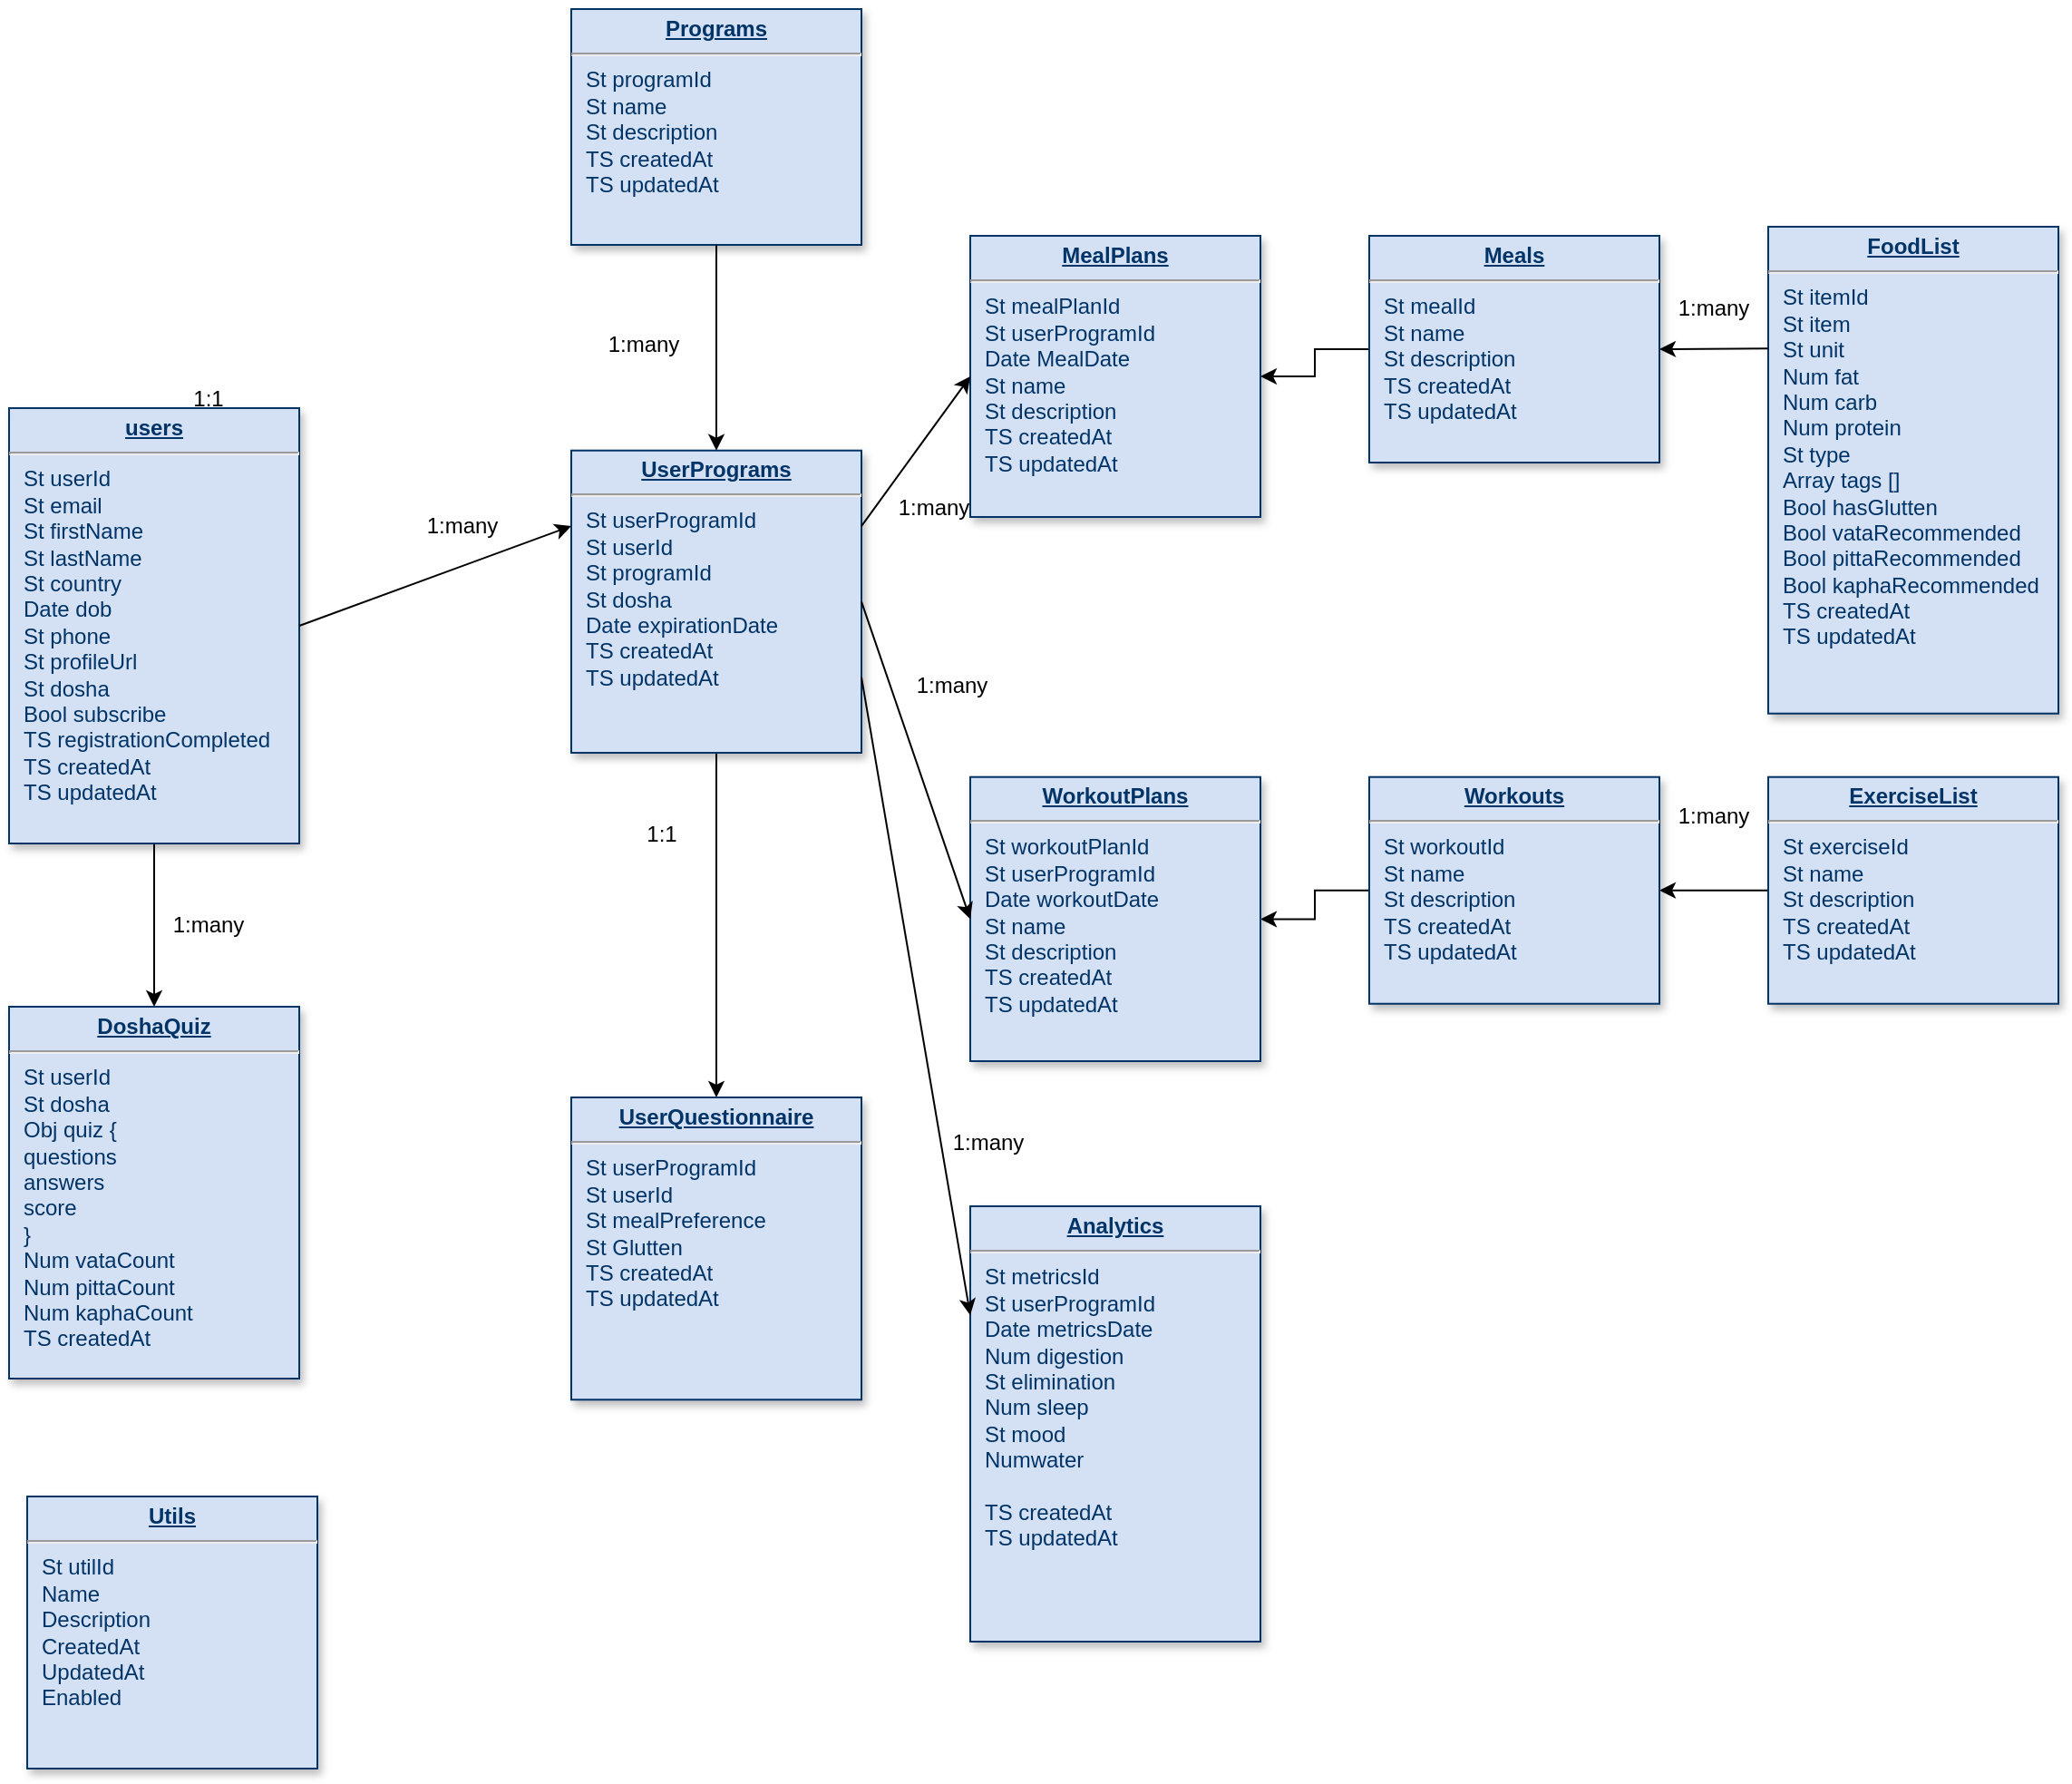 <mxfile version="16.6.6" type="github">
  <diagram name="Page-1" id="efa7a0a1-bf9b-a30e-e6df-94a7791c09e9">
    <mxGraphModel dx="1194" dy="602" grid="1" gridSize="10" guides="1" tooltips="1" connect="1" arrows="1" fold="1" page="1" pageScale="1" pageWidth="826" pageHeight="1169" background="none" math="0" shadow="0">
      <root>
        <mxCell id="0" />
        <mxCell id="1" parent="0" />
        <mxCell id="19" value="&lt;p style=&quot;margin: 0px ; margin-top: 4px ; text-align: center ; text-decoration: underline&quot;&gt;&lt;b&gt;FoodList&lt;/b&gt;&lt;/p&gt;&lt;hr&gt;&lt;p style=&quot;margin: 0px ; margin-left: 8px&quot;&gt;St itemId&lt;/p&gt;&lt;p style=&quot;margin: 0px ; margin-left: 8px&quot;&gt;St item&lt;br&gt;St unit&lt;/p&gt;&lt;p style=&quot;margin: 0px ; margin-left: 8px&quot;&gt;Num fat&lt;/p&gt;&lt;p style=&quot;margin: 0px ; margin-left: 8px&quot;&gt;Num carb&lt;/p&gt;&lt;p style=&quot;margin: 0px ; margin-left: 8px&quot;&gt;Num protein&lt;/p&gt;&lt;p style=&quot;margin: 0px ; margin-left: 8px&quot;&gt;St type&lt;/p&gt;&lt;p style=&quot;margin: 0px ; margin-left: 8px&quot;&gt;Array tags []&lt;/p&gt;&lt;p style=&quot;margin: 0px ; margin-left: 8px&quot;&gt;Bool hasGlutten&lt;/p&gt;&lt;p style=&quot;margin: 0px ; margin-left: 8px&quot;&gt;Bool vataRecommended&lt;/p&gt;&lt;p style=&quot;margin: 0px ; margin-left: 8px&quot;&gt;Bool pittaRecommended&lt;/p&gt;&lt;p style=&quot;margin: 0px ; margin-left: 8px&quot;&gt;Bool kaphaRecommended&lt;/p&gt;&lt;p style=&quot;margin: 0px ; margin-left: 8px&quot;&gt;TS createdAt&lt;/p&gt;&lt;p style=&quot;margin: 0px ; margin-left: 8px&quot;&gt;TS updatedAt&lt;/p&gt;" style="verticalAlign=top;align=left;overflow=fill;fontSize=12;fontFamily=Helvetica;html=1;strokeColor=#003366;shadow=1;fillColor=#D4E1F5;fontColor=#003366" parent="1" vertex="1">
          <mxGeometry x="1010" y="150" width="160" height="268.36" as="geometry" />
        </mxCell>
        <mxCell id="ca0dttrUEy-lh3DH5TVb-64" value="" style="edgeStyle=orthogonalEdgeStyle;rounded=0;orthogonalLoop=1;jettySize=auto;html=1;" parent="1" source="20" target="ca0dttrUEy-lh3DH5TVb-63" edge="1">
          <mxGeometry relative="1" as="geometry" />
        </mxCell>
        <mxCell id="20" value="&lt;p style=&quot;margin: 0px ; margin-top: 4px ; text-align: center ; text-decoration: underline&quot;&gt;&lt;strong&gt;ExerciseList&lt;/strong&gt;&lt;/p&gt;&lt;hr&gt;&lt;p style=&quot;margin: 0px ; margin-left: 8px&quot;&gt;St exerciseId&lt;/p&gt;&lt;p style=&quot;margin: 0px ; margin-left: 8px&quot;&gt;St name&lt;/p&gt;&lt;p style=&quot;margin: 0px ; margin-left: 8px&quot;&gt;St description&lt;/p&gt;&lt;p style=&quot;margin: 0px ; margin-left: 8px&quot;&gt;TS createdAt&lt;/p&gt;&lt;p style=&quot;margin: 0px ; margin-left: 8px&quot;&gt;TS updatedAt&lt;/p&gt;&lt;p style=&quot;margin: 0px ; margin-left: 8px&quot;&gt;&lt;br&gt;&lt;/p&gt;" style="verticalAlign=top;align=left;overflow=fill;fontSize=12;fontFamily=Helvetica;html=1;strokeColor=#003366;shadow=1;fillColor=#D4E1F5;fontColor=#003366" parent="1" vertex="1">
          <mxGeometry x="1010" y="453.36" width="160" height="125" as="geometry" />
        </mxCell>
        <mxCell id="XQD2ef4X6ijrb7glpGXQ-118" value="" style="edgeStyle=orthogonalEdgeStyle;rounded=0;orthogonalLoop=1;jettySize=auto;html=1;" parent="1" source="21" target="XQD2ef4X6ijrb7glpGXQ-117" edge="1">
          <mxGeometry relative="1" as="geometry" />
        </mxCell>
        <mxCell id="21" value="&lt;p style=&quot;margin: 0px ; margin-top: 4px ; text-align: center ; text-decoration: underline&quot;&gt;&lt;strong&gt;users&lt;/strong&gt;&lt;/p&gt;&lt;hr&gt;&lt;p style=&quot;margin: 0px ; margin-left: 8px&quot;&gt;St userId&lt;/p&gt;&lt;p style=&quot;margin: 0px ; margin-left: 8px&quot;&gt;St email&lt;/p&gt;&lt;p style=&quot;margin: 0px ; margin-left: 8px&quot;&gt;St firstName&lt;/p&gt;&lt;p style=&quot;margin: 0px ; margin-left: 8px&quot;&gt;St lastName&lt;/p&gt;&lt;p style=&quot;margin: 0px ; margin-left: 8px&quot;&gt;St country&lt;/p&gt;&lt;p style=&quot;margin: 0px ; margin-left: 8px&quot;&gt;Date dob&lt;/p&gt;&lt;p style=&quot;margin: 0px ; margin-left: 8px&quot;&gt;St phone&lt;/p&gt;&lt;p style=&quot;margin: 0px ; margin-left: 8px&quot;&gt;St profileUrl&lt;/p&gt;&lt;p style=&quot;margin: 0px ; margin-left: 8px&quot;&gt;St dosha&lt;/p&gt;&lt;p style=&quot;margin: 0px ; margin-left: 8px&quot;&gt;Bool subscribe&lt;/p&gt;&lt;p style=&quot;margin: 0px ; margin-left: 8px&quot;&gt;TS registrationCompleted&lt;/p&gt;&lt;p style=&quot;margin: 0px ; margin-left: 8px&quot;&gt;TS createdAt&lt;/p&gt;&lt;p style=&quot;margin: 0px ; margin-left: 8px&quot;&gt;TS updatedAt&lt;/p&gt;" style="verticalAlign=top;align=left;overflow=fill;fontSize=12;fontFamily=Helvetica;html=1;strokeColor=#003366;shadow=1;fillColor=#D4E1F5;fontColor=#003366" parent="1" vertex="1">
          <mxGeometry x="40" y="250" width="160" height="240" as="geometry" />
        </mxCell>
        <mxCell id="24" value="&lt;p style=&quot;margin: 0px ; margin-top: 4px ; text-align: center ; text-decoration: underline&quot;&gt;&lt;strong&gt;Utils&lt;/strong&gt;&lt;/p&gt;&lt;hr&gt;&lt;p style=&quot;margin: 0px ; margin-left: 8px&quot;&gt;St utilId&lt;/p&gt;&lt;p style=&quot;margin: 0px ; margin-left: 8px&quot;&gt;Name&lt;/p&gt;&lt;p style=&quot;margin: 0px ; margin-left: 8px&quot;&gt;Description&lt;/p&gt;&lt;p style=&quot;margin: 0px ; margin-left: 8px&quot;&gt;CreatedAt&lt;/p&gt;&lt;p style=&quot;margin: 0px ; margin-left: 8px&quot;&gt;UpdatedAt&lt;/p&gt;&lt;p style=&quot;margin: 0px ; margin-left: 8px&quot;&gt;Enabled&lt;/p&gt;" style="verticalAlign=top;align=left;overflow=fill;fontSize=12;fontFamily=Helvetica;html=1;strokeColor=#003366;shadow=1;fillColor=#D4E1F5;fontColor=#003366" parent="1" vertex="1">
          <mxGeometry x="50.0" y="850.0" width="160" height="150" as="geometry" />
        </mxCell>
        <mxCell id="XQD2ef4X6ijrb7glpGXQ-117" value="&lt;p style=&quot;margin: 0px ; margin-top: 4px ; text-align: center ; text-decoration: underline&quot;&gt;&lt;strong&gt;DoshaQuiz&lt;/strong&gt;&lt;/p&gt;&lt;hr&gt;&lt;p style=&quot;margin: 0px ; margin-left: 8px&quot;&gt;St userId&lt;/p&gt;&lt;p style=&quot;margin: 0px ; margin-left: 8px&quot;&gt;St dosha&lt;/p&gt;&lt;p style=&quot;margin: 0px ; margin-left: 8px&quot;&gt;Obj quiz {&lt;/p&gt;&lt;p style=&quot;margin: 0px ; margin-left: 8px&quot;&gt;questions&lt;/p&gt;&lt;p style=&quot;margin: 0px ; margin-left: 8px&quot;&gt;answers&lt;/p&gt;&lt;p style=&quot;margin: 0px ; margin-left: 8px&quot;&gt;score&lt;/p&gt;&lt;p style=&quot;margin: 0px ; margin-left: 8px&quot;&gt;}&lt;/p&gt;&lt;p style=&quot;margin: 0px ; margin-left: 8px&quot;&gt;Num vataCount&lt;/p&gt;&lt;p style=&quot;margin: 0px ; margin-left: 8px&quot;&gt;Num pittaCount&lt;/p&gt;&lt;p style=&quot;margin: 0px ; margin-left: 8px&quot;&gt;Num kaphaCount&lt;/p&gt;&lt;p style=&quot;margin: 0px ; margin-left: 8px&quot;&gt;TS createdAt&lt;/p&gt;" style="verticalAlign=top;align=left;overflow=fill;fontSize=12;fontFamily=Helvetica;html=1;strokeColor=#003366;shadow=1;fillColor=#D4E1F5;fontColor=#003366" parent="1" vertex="1">
          <mxGeometry x="40" y="580" width="160" height="205" as="geometry" />
        </mxCell>
        <mxCell id="ca0dttrUEy-lh3DH5TVb-58" value="" style="edgeStyle=orthogonalEdgeStyle;rounded=0;orthogonalLoop=1;jettySize=auto;html=1;" parent="1" source="ca0dttrUEy-lh3DH5TVb-55" target="ca0dttrUEy-lh3DH5TVb-57" edge="1">
          <mxGeometry relative="1" as="geometry" />
        </mxCell>
        <mxCell id="ca0dttrUEy-lh3DH5TVb-55" value="&lt;p style=&quot;margin: 0px ; margin-top: 4px ; text-align: center ; text-decoration: underline&quot;&gt;&lt;strong&gt;Meals&lt;/strong&gt;&lt;/p&gt;&lt;hr&gt;&lt;p style=&quot;margin: 0px ; margin-left: 8px&quot;&gt;St mealId&lt;/p&gt;&lt;p style=&quot;margin: 0px ; margin-left: 8px&quot;&gt;St name&lt;/p&gt;&lt;p style=&quot;margin: 0px ; margin-left: 8px&quot;&gt;St description&lt;/p&gt;&lt;p style=&quot;margin: 0px ; margin-left: 8px&quot;&gt;TS createdAt&lt;/p&gt;&lt;p style=&quot;margin: 0px ; margin-left: 8px&quot;&gt;TS updatedAt&lt;/p&gt;&lt;p style=&quot;margin: 0px ; margin-left: 8px&quot;&gt;&lt;br&gt;&lt;/p&gt;" style="verticalAlign=top;align=left;overflow=fill;fontSize=12;fontFamily=Helvetica;html=1;strokeColor=#003366;shadow=1;fillColor=#D4E1F5;fontColor=#003366" parent="1" vertex="1">
          <mxGeometry x="790" y="155.0" width="160" height="125" as="geometry" />
        </mxCell>
        <mxCell id="ca0dttrUEy-lh3DH5TVb-57" value="&lt;p style=&quot;margin: 0px ; margin-top: 4px ; text-align: center ; text-decoration: underline&quot;&gt;&lt;b&gt;MealPlans&lt;/b&gt;&lt;/p&gt;&lt;hr&gt;&lt;p style=&quot;margin: 0px ; margin-left: 8px&quot;&gt;St mealPlanId&lt;/p&gt;&lt;p style=&quot;margin: 0px ; margin-left: 8px&quot;&gt;St userProgramId&lt;/p&gt;&lt;p style=&quot;margin: 0px ; margin-left: 8px&quot;&gt;Date MealDate&lt;/p&gt;&lt;p style=&quot;margin: 0px ; margin-left: 8px&quot;&gt;St name&lt;/p&gt;&lt;p style=&quot;margin: 0px ; margin-left: 8px&quot;&gt;St description&lt;/p&gt;&lt;p style=&quot;margin: 0px ; margin-left: 8px&quot;&gt;TS createdAt&lt;/p&gt;&lt;p style=&quot;margin: 0px ; margin-left: 8px&quot;&gt;TS updatedAt&lt;/p&gt;&lt;p style=&quot;margin: 0px ; margin-left: 8px&quot;&gt;&lt;br&gt;&lt;/p&gt;" style="verticalAlign=top;align=left;overflow=fill;fontSize=12;fontFamily=Helvetica;html=1;strokeColor=#003366;shadow=1;fillColor=#D4E1F5;fontColor=#003366" parent="1" vertex="1">
          <mxGeometry x="570" y="155" width="160" height="155" as="geometry" />
        </mxCell>
        <mxCell id="ca0dttrUEy-lh3DH5TVb-60" value="" style="endArrow=classic;html=1;rounded=0;entryX=1;entryY=0.5;entryDx=0;entryDy=0;exitX=0;exitY=0.25;exitDx=0;exitDy=0;" parent="1" source="19" target="ca0dttrUEy-lh3DH5TVb-55" edge="1">
          <mxGeometry width="50" height="50" relative="1" as="geometry">
            <mxPoint x="990" y="283.36" as="sourcePoint" />
            <mxPoint x="960" y="233.36" as="targetPoint" />
          </mxGeometry>
        </mxCell>
        <mxCell id="ca0dttrUEy-lh3DH5TVb-66" value="" style="edgeStyle=orthogonalEdgeStyle;rounded=0;orthogonalLoop=1;jettySize=auto;html=1;" parent="1" source="ca0dttrUEy-lh3DH5TVb-63" target="ca0dttrUEy-lh3DH5TVb-65" edge="1">
          <mxGeometry relative="1" as="geometry" />
        </mxCell>
        <mxCell id="ca0dttrUEy-lh3DH5TVb-63" value="&lt;p style=&quot;margin: 0px ; margin-top: 4px ; text-align: center ; text-decoration: underline&quot;&gt;&lt;strong&gt;Workouts&lt;/strong&gt;&lt;/p&gt;&lt;hr&gt;&lt;p style=&quot;margin: 0px ; margin-left: 8px&quot;&gt;St workoutId&lt;/p&gt;&lt;p style=&quot;margin: 0px ; margin-left: 8px&quot;&gt;St name&lt;/p&gt;&lt;p style=&quot;margin: 0px ; margin-left: 8px&quot;&gt;St description&lt;/p&gt;&lt;p style=&quot;margin: 0px ; margin-left: 8px&quot;&gt;TS createdAt&lt;/p&gt;&lt;p style=&quot;margin: 0px ; margin-left: 8px&quot;&gt;TS updatedAt&lt;/p&gt;&lt;p style=&quot;margin: 0px ; margin-left: 8px&quot;&gt;&lt;br&gt;&lt;/p&gt;" style="verticalAlign=top;align=left;overflow=fill;fontSize=12;fontFamily=Helvetica;html=1;strokeColor=#003366;shadow=1;fillColor=#D4E1F5;fontColor=#003366" parent="1" vertex="1">
          <mxGeometry x="790" y="453.36" width="160" height="125" as="geometry" />
        </mxCell>
        <object label="" id="ca0dttrUEy-lh3DH5TVb-77">
          <mxCell style="edgeStyle=orthogonalEdgeStyle;rounded=0;orthogonalLoop=1;jettySize=auto;html=1;" parent="1" source="ca0dttrUEy-lh3DH5TVb-67" target="ca0dttrUEy-lh3DH5TVb-76" edge="1">
            <mxGeometry relative="1" as="geometry" />
          </mxCell>
        </object>
        <mxCell id="ca0dttrUEy-lh3DH5TVb-67" value="&lt;p style=&quot;margin: 0px ; margin-top: 4px ; text-align: center ; text-decoration: underline&quot;&gt;&lt;b&gt;UserPrograms&lt;/b&gt;&lt;/p&gt;&lt;hr&gt;&lt;p style=&quot;margin: 0px ; margin-left: 8px&quot;&gt;St userProgramId&lt;/p&gt;&lt;p style=&quot;margin: 0px ; margin-left: 8px&quot;&gt;St userId&lt;/p&gt;&lt;p style=&quot;margin: 0px ; margin-left: 8px&quot;&gt;St programId&lt;/p&gt;&lt;p style=&quot;margin: 0px ; margin-left: 8px&quot;&gt;St dosha&lt;/p&gt;&lt;p style=&quot;margin: 0px ; margin-left: 8px&quot;&gt;Date expirationDate&lt;/p&gt;&lt;p style=&quot;margin: 0px ; margin-left: 8px&quot;&gt;TS createdAt&lt;/p&gt;&lt;p style=&quot;margin: 0px ; margin-left: 8px&quot;&gt;TS updatedAt&lt;/p&gt;&lt;p style=&quot;margin: 0px ; margin-left: 8px&quot;&gt;&lt;br&gt;&lt;/p&gt;" style="verticalAlign=top;align=left;overflow=fill;fontSize=12;fontFamily=Helvetica;html=1;strokeColor=#003366;shadow=1;fillColor=#D4E1F5;fontColor=#003366" parent="1" vertex="1">
          <mxGeometry x="350" y="273.36" width="160" height="166.64" as="geometry" />
        </mxCell>
        <mxCell id="ca0dttrUEy-lh3DH5TVb-69" value="&lt;p style=&quot;margin: 0px ; margin-top: 4px ; text-align: center ; text-decoration: underline&quot;&gt;&lt;b&gt;Programs&lt;/b&gt;&lt;/p&gt;&lt;hr&gt;&lt;p style=&quot;margin: 0px ; margin-left: 8px&quot;&gt;St programId&lt;/p&gt;&lt;p style=&quot;margin: 0px ; margin-left: 8px&quot;&gt;St name&lt;/p&gt;&lt;p style=&quot;margin: 0px ; margin-left: 8px&quot;&gt;St description&lt;/p&gt;&lt;p style=&quot;margin: 0px ; margin-left: 8px&quot;&gt;TS createdAt&lt;/p&gt;&lt;p style=&quot;margin: 0px ; margin-left: 8px&quot;&gt;TS updatedAt&lt;/p&gt;&lt;p style=&quot;margin: 0px ; margin-left: 8px&quot;&gt;&lt;br&gt;&lt;/p&gt;" style="verticalAlign=top;align=left;overflow=fill;fontSize=12;fontFamily=Helvetica;html=1;strokeColor=#003366;shadow=1;fillColor=#D4E1F5;fontColor=#003366" parent="1" vertex="1">
          <mxGeometry x="350" y="30" width="160" height="130" as="geometry" />
        </mxCell>
        <mxCell id="ca0dttrUEy-lh3DH5TVb-71" value="" style="endArrow=classic;html=1;rounded=0;exitX=0.5;exitY=1;exitDx=0;exitDy=0;entryX=0.5;entryY=0;entryDx=0;entryDy=0;" parent="1" source="ca0dttrUEy-lh3DH5TVb-69" target="ca0dttrUEy-lh3DH5TVb-67" edge="1">
          <mxGeometry width="50" height="50" relative="1" as="geometry">
            <mxPoint x="490" y="260" as="sourcePoint" />
            <mxPoint x="540" y="210" as="targetPoint" />
          </mxGeometry>
        </mxCell>
        <mxCell id="ca0dttrUEy-lh3DH5TVb-65" value="&lt;p style=&quot;margin: 0px ; margin-top: 4px ; text-align: center ; text-decoration: underline&quot;&gt;&lt;b&gt;WorkoutPlans&lt;/b&gt;&lt;/p&gt;&lt;hr&gt;&lt;p style=&quot;margin: 0px ; margin-left: 8px&quot;&gt;St workoutPlanId&lt;/p&gt;&lt;p style=&quot;margin: 0px ; margin-left: 8px&quot;&gt;St userProgramId&lt;/p&gt;&lt;p style=&quot;margin: 0px ; margin-left: 8px&quot;&gt;Date workoutDate&lt;/p&gt;&lt;p style=&quot;margin: 0px ; margin-left: 8px&quot;&gt;St name&lt;/p&gt;&lt;p style=&quot;margin: 0px ; margin-left: 8px&quot;&gt;St description&lt;/p&gt;&lt;p style=&quot;margin: 0px ; margin-left: 8px&quot;&gt;TS createdAt&lt;/p&gt;&lt;p style=&quot;margin: 0px ; margin-left: 8px&quot;&gt;TS updatedAt&lt;/p&gt;&lt;p style=&quot;margin: 0px ; margin-left: 8px&quot;&gt;&lt;br&gt;&lt;/p&gt;" style="verticalAlign=top;align=left;overflow=fill;fontSize=12;fontFamily=Helvetica;html=1;strokeColor=#003366;shadow=1;fillColor=#D4E1F5;fontColor=#003366" parent="1" vertex="1">
          <mxGeometry x="570" y="453.36" width="160" height="156.64" as="geometry" />
        </mxCell>
        <mxCell id="ca0dttrUEy-lh3DH5TVb-73" value="" style="endArrow=classic;html=1;rounded=0;exitX=1;exitY=0.25;exitDx=0;exitDy=0;entryX=0;entryY=0.5;entryDx=0;entryDy=0;" parent="1" source="ca0dttrUEy-lh3DH5TVb-67" target="ca0dttrUEy-lh3DH5TVb-57" edge="1">
          <mxGeometry width="50" height="50" relative="1" as="geometry">
            <mxPoint x="520" y="330" as="sourcePoint" />
            <mxPoint x="620" y="360" as="targetPoint" />
          </mxGeometry>
        </mxCell>
        <mxCell id="ca0dttrUEy-lh3DH5TVb-74" value="" style="endArrow=classic;html=1;rounded=0;entryX=0;entryY=0.5;entryDx=0;entryDy=0;exitX=1;exitY=0.5;exitDx=0;exitDy=0;" parent="1" source="ca0dttrUEy-lh3DH5TVb-67" target="ca0dttrUEy-lh3DH5TVb-65" edge="1">
          <mxGeometry width="50" height="50" relative="1" as="geometry">
            <mxPoint x="510" y="330" as="sourcePoint" />
            <mxPoint x="620" y="360" as="targetPoint" />
          </mxGeometry>
        </mxCell>
        <mxCell id="ca0dttrUEy-lh3DH5TVb-75" value="" style="endArrow=classic;html=1;rounded=0;entryX=0;entryY=0.25;entryDx=0;entryDy=0;exitX=1;exitY=0.5;exitDx=0;exitDy=0;" parent="1" source="21" target="ca0dttrUEy-lh3DH5TVb-67" edge="1">
          <mxGeometry width="50" height="50" relative="1" as="geometry">
            <mxPoint x="230" y="340" as="sourcePoint" />
            <mxPoint x="370" y="200" as="targetPoint" />
          </mxGeometry>
        </mxCell>
        <mxCell id="ca0dttrUEy-lh3DH5TVb-76" value="&lt;p style=&quot;margin: 0px ; margin-top: 4px ; text-align: center ; text-decoration: underline&quot;&gt;&lt;b&gt;UserQuestionnaire&lt;/b&gt;&lt;/p&gt;&lt;hr&gt;&lt;p style=&quot;margin: 0px ; margin-left: 8px&quot;&gt;St userProgramId&lt;/p&gt;&lt;p style=&quot;margin: 0px ; margin-left: 8px&quot;&gt;St userId&lt;/p&gt;&lt;p style=&quot;margin: 0px ; margin-left: 8px&quot;&gt;St mealPreference&lt;/p&gt;&lt;p style=&quot;margin: 0px ; margin-left: 8px&quot;&gt;St Glutten&lt;/p&gt;&lt;p style=&quot;margin: 0px ; margin-left: 8px&quot;&gt;TS createdAt&lt;/p&gt;&lt;p style=&quot;margin: 0px ; margin-left: 8px&quot;&gt;TS updatedAt&lt;/p&gt;&lt;p style=&quot;margin: 0px ; margin-left: 8px&quot;&gt;&lt;br&gt;&lt;/p&gt;" style="verticalAlign=top;align=left;overflow=fill;fontSize=12;fontFamily=Helvetica;html=1;strokeColor=#003366;shadow=1;fillColor=#D4E1F5;fontColor=#003366" parent="1" vertex="1">
          <mxGeometry x="350" y="630" width="160" height="166.64" as="geometry" />
        </mxCell>
        <mxCell id="ca0dttrUEy-lh3DH5TVb-78" value="1:1" style="text;html=1;strokeColor=none;fillColor=none;align=center;verticalAlign=middle;whiteSpace=wrap;rounded=0;" parent="1" vertex="1">
          <mxGeometry x="370" y="470" width="60" height="30" as="geometry" />
        </mxCell>
        <mxCell id="ca0dttrUEy-lh3DH5TVb-79" value="1:1" style="text;html=1;strokeColor=none;fillColor=none;align=center;verticalAlign=middle;whiteSpace=wrap;rounded=0;" parent="1" vertex="1">
          <mxGeometry x="120" y="230" width="60" height="30" as="geometry" />
        </mxCell>
        <mxCell id="ca0dttrUEy-lh3DH5TVb-80" value="1:many" style="text;html=1;strokeColor=none;fillColor=none;align=center;verticalAlign=middle;whiteSpace=wrap;rounded=0;" parent="1" vertex="1">
          <mxGeometry x="530" y="388.36" width="60" height="30" as="geometry" />
        </mxCell>
        <mxCell id="ca0dttrUEy-lh3DH5TVb-81" value="1:many" style="text;html=1;strokeColor=none;fillColor=none;align=center;verticalAlign=middle;whiteSpace=wrap;rounded=0;" parent="1" vertex="1">
          <mxGeometry x="520" y="290" width="60" height="30" as="geometry" />
        </mxCell>
        <mxCell id="ca0dttrUEy-lh3DH5TVb-82" value="1:many" style="text;html=1;strokeColor=none;fillColor=none;align=center;verticalAlign=middle;whiteSpace=wrap;rounded=0;" parent="1" vertex="1">
          <mxGeometry x="120" y="520" width="60" height="30" as="geometry" />
        </mxCell>
        <mxCell id="ca0dttrUEy-lh3DH5TVb-83" value="1:many" style="text;html=1;strokeColor=none;fillColor=none;align=center;verticalAlign=middle;whiteSpace=wrap;rounded=0;" parent="1" vertex="1">
          <mxGeometry x="260" y="300" width="60" height="30" as="geometry" />
        </mxCell>
        <mxCell id="ca0dttrUEy-lh3DH5TVb-84" value="1:many" style="text;html=1;strokeColor=none;fillColor=none;align=center;verticalAlign=middle;whiteSpace=wrap;rounded=0;" parent="1" vertex="1">
          <mxGeometry x="360" y="200" width="60" height="30" as="geometry" />
        </mxCell>
        <mxCell id="ca0dttrUEy-lh3DH5TVb-85" value="1:many" style="text;html=1;strokeColor=none;fillColor=none;align=center;verticalAlign=middle;whiteSpace=wrap;rounded=0;" parent="1" vertex="1">
          <mxGeometry x="950" y="180" width="60" height="30" as="geometry" />
        </mxCell>
        <mxCell id="ca0dttrUEy-lh3DH5TVb-87" value="1:many" style="text;html=1;strokeColor=none;fillColor=none;align=center;verticalAlign=middle;whiteSpace=wrap;rounded=0;" parent="1" vertex="1">
          <mxGeometry x="950" y="460" width="60" height="30" as="geometry" />
        </mxCell>
        <mxCell id="ca0dttrUEy-lh3DH5TVb-88" value="&lt;p style=&quot;margin: 0px ; margin-top: 4px ; text-align: center ; text-decoration: underline&quot;&gt;&lt;strong&gt;Analytics&lt;/strong&gt;&lt;/p&gt;&lt;hr&gt;&lt;p style=&quot;margin: 0px ; margin-left: 8px&quot;&gt;St metricsId&lt;/p&gt;&lt;p style=&quot;margin: 0px ; margin-left: 8px&quot;&gt;St userProgramId&lt;/p&gt;&lt;p style=&quot;margin: 0px ; margin-left: 8px&quot;&gt;Date metricsDate&lt;/p&gt;&lt;p style=&quot;margin: 0px ; margin-left: 8px&quot;&gt;Num digestion&lt;/p&gt;&lt;p style=&quot;margin: 0px ; margin-left: 8px&quot;&gt;St elimination&lt;/p&gt;&lt;p style=&quot;margin: 0px ; margin-left: 8px&quot;&gt;Num sleep&lt;/p&gt;&lt;p style=&quot;margin: 0px ; margin-left: 8px&quot;&gt;St mood&lt;/p&gt;&lt;p style=&quot;margin: 0px ; margin-left: 8px&quot;&gt;Numwater&amp;nbsp;&lt;/p&gt;&lt;p style=&quot;margin: 0px ; margin-left: 8px&quot;&gt;&lt;br&gt;&lt;/p&gt;&lt;p style=&quot;margin: 0px ; margin-left: 8px&quot;&gt;TS createdAt&lt;/p&gt;&lt;p style=&quot;margin: 0px ; margin-left: 8px&quot;&gt;TS updatedAt&lt;/p&gt;&lt;p style=&quot;margin: 0px ; margin-left: 8px&quot;&gt;&lt;br&gt;&lt;/p&gt;" style="verticalAlign=top;align=left;overflow=fill;fontSize=12;fontFamily=Helvetica;html=1;strokeColor=#003366;shadow=1;fillColor=#D4E1F5;fontColor=#003366" parent="1" vertex="1">
          <mxGeometry x="570" y="690" width="160" height="240" as="geometry" />
        </mxCell>
        <mxCell id="ca0dttrUEy-lh3DH5TVb-90" value="" style="endArrow=classic;html=1;rounded=0;entryX=0;entryY=0.25;entryDx=0;entryDy=0;exitX=1;exitY=0.75;exitDx=0;exitDy=0;" parent="1" source="ca0dttrUEy-lh3DH5TVb-67" target="ca0dttrUEy-lh3DH5TVb-88" edge="1">
          <mxGeometry width="50" height="50" relative="1" as="geometry">
            <mxPoint x="460" y="556.68" as="sourcePoint" />
            <mxPoint x="510" y="506.68" as="targetPoint" />
          </mxGeometry>
        </mxCell>
        <mxCell id="ca0dttrUEy-lh3DH5TVb-91" value="1:many" style="text;html=1;strokeColor=none;fillColor=none;align=center;verticalAlign=middle;whiteSpace=wrap;rounded=0;" parent="1" vertex="1">
          <mxGeometry x="550" y="640" width="60" height="30" as="geometry" />
        </mxCell>
      </root>
    </mxGraphModel>
  </diagram>
</mxfile>

